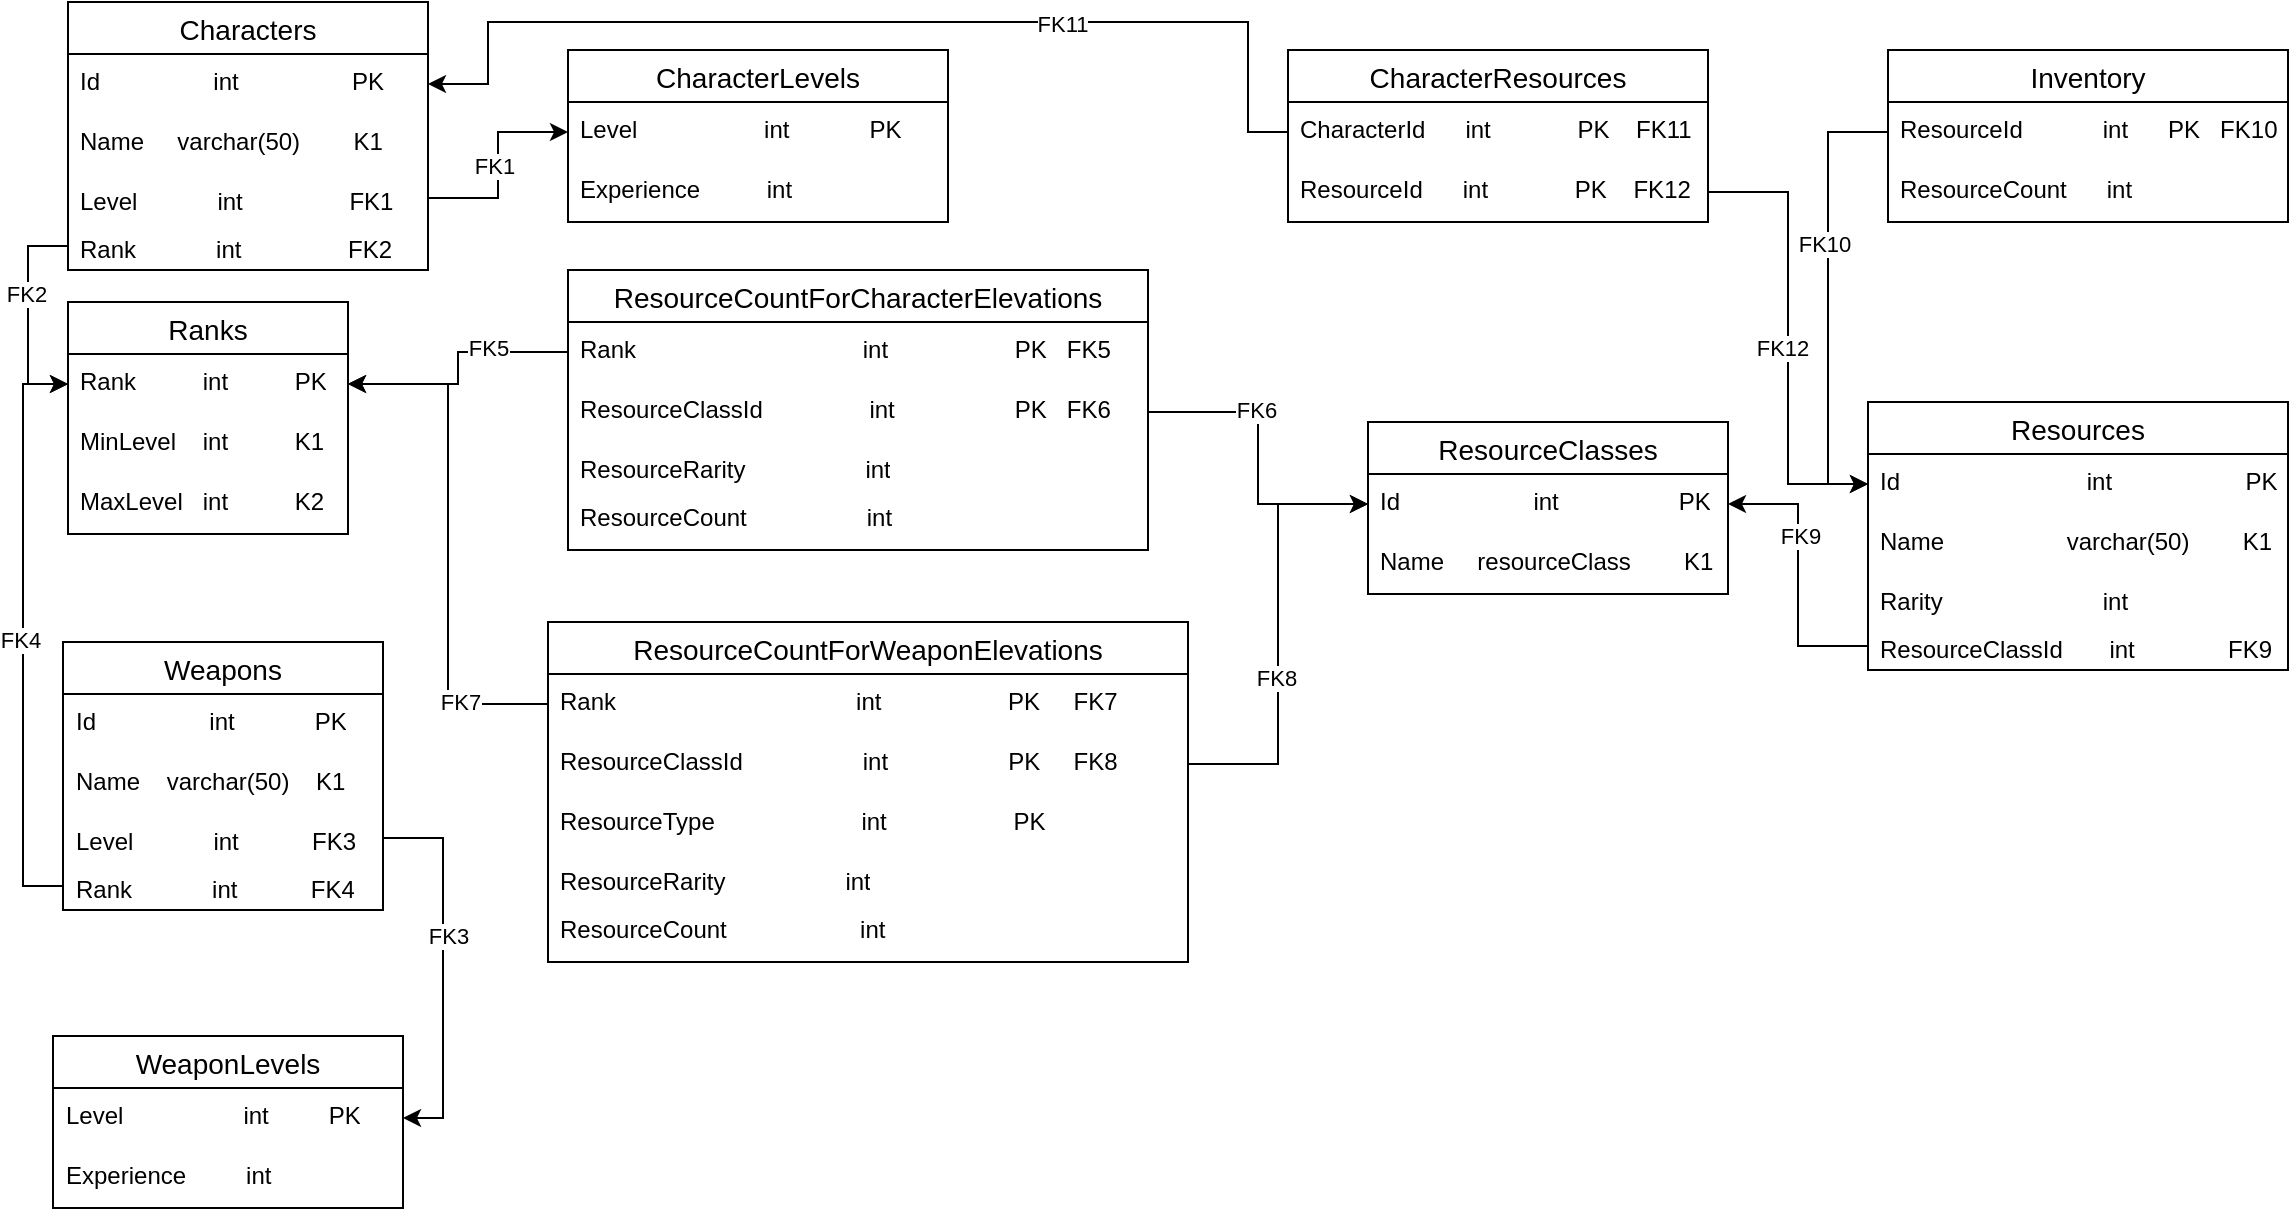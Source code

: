 <mxfile version="22.1.7" type="device">
  <diagram name="Страница — 1" id="WU_-PWg-0vQ7AOEL0WZ2">
    <mxGraphModel dx="1288" dy="566" grid="1" gridSize="10" guides="1" tooltips="1" connect="1" arrows="1" fold="1" page="1" pageScale="1" pageWidth="827" pageHeight="1169" math="0" shadow="0">
      <root>
        <mxCell id="0" />
        <mxCell id="1" parent="0" />
        <mxCell id="EF2mI1Jkb3rUDJ_Epihl-1" value="Characters" style="swimlane;fontStyle=0;childLayout=stackLayout;horizontal=1;startSize=26;horizontalStack=0;resizeParent=1;resizeParentMax=0;resizeLast=0;collapsible=1;marginBottom=0;align=center;fontSize=14;" parent="1" vertex="1">
          <mxGeometry x="70" y="30" width="180" height="134" as="geometry" />
        </mxCell>
        <mxCell id="EF2mI1Jkb3rUDJ_Epihl-2" value="Id&amp;nbsp; &amp;nbsp; &amp;nbsp; &amp;nbsp; &amp;nbsp; &amp;nbsp; &amp;nbsp; &amp;nbsp; &amp;nbsp;int&amp;nbsp; &amp;nbsp; &amp;nbsp; &amp;nbsp; &amp;nbsp; &amp;nbsp; &amp;nbsp; &amp;nbsp; &amp;nbsp;PK" style="text;strokeColor=none;fillColor=none;spacingLeft=4;spacingRight=4;overflow=hidden;rotatable=0;points=[[0,0.5],[1,0.5]];portConstraint=eastwest;fontSize=12;whiteSpace=wrap;html=1;" parent="EF2mI1Jkb3rUDJ_Epihl-1" vertex="1">
          <mxGeometry y="26" width="180" height="30" as="geometry" />
        </mxCell>
        <mxCell id="EF2mI1Jkb3rUDJ_Epihl-3" value="Name&amp;nbsp; &amp;nbsp; &amp;nbsp;varchar(50)&amp;nbsp; &amp;nbsp; &amp;nbsp; &amp;nbsp; K1" style="text;strokeColor=none;fillColor=none;spacingLeft=4;spacingRight=4;overflow=hidden;rotatable=0;points=[[0,0.5],[1,0.5]];portConstraint=eastwest;fontSize=12;whiteSpace=wrap;html=1;" parent="EF2mI1Jkb3rUDJ_Epihl-1" vertex="1">
          <mxGeometry y="56" width="180" height="30" as="geometry" />
        </mxCell>
        <mxCell id="EF2mI1Jkb3rUDJ_Epihl-4" value="Level&amp;nbsp; &amp;nbsp; &amp;nbsp; &amp;nbsp; &amp;nbsp; &amp;nbsp; int&amp;nbsp; &amp;nbsp; &amp;nbsp; &amp;nbsp; &amp;nbsp; &amp;nbsp; &amp;nbsp; &amp;nbsp; FK1" style="text;strokeColor=none;fillColor=none;spacingLeft=4;spacingRight=4;overflow=hidden;rotatable=0;points=[[0,0.5],[1,0.5]];portConstraint=eastwest;fontSize=12;whiteSpace=wrap;html=1;" parent="EF2mI1Jkb3rUDJ_Epihl-1" vertex="1">
          <mxGeometry y="86" width="180" height="24" as="geometry" />
        </mxCell>
        <mxCell id="EF2mI1Jkb3rUDJ_Epihl-5" value="Rank&amp;nbsp; &amp;nbsp; &amp;nbsp; &amp;nbsp; &amp;nbsp; &amp;nbsp; int&amp;nbsp; &amp;nbsp; &amp;nbsp; &amp;nbsp; &amp;nbsp; &amp;nbsp; &amp;nbsp; &amp;nbsp; FK2" style="text;strokeColor=none;fillColor=none;spacingLeft=4;spacingRight=4;overflow=hidden;rotatable=0;points=[[0,0.5],[1,0.5]];portConstraint=eastwest;fontSize=12;whiteSpace=wrap;html=1;" parent="EF2mI1Jkb3rUDJ_Epihl-1" vertex="1">
          <mxGeometry y="110" width="180" height="24" as="geometry" />
        </mxCell>
        <mxCell id="EF2mI1Jkb3rUDJ_Epihl-6" value="Resources" style="swimlane;fontStyle=0;childLayout=stackLayout;horizontal=1;startSize=26;horizontalStack=0;resizeParent=1;resizeParentMax=0;resizeLast=0;collapsible=1;marginBottom=0;align=center;fontSize=14;" parent="1" vertex="1">
          <mxGeometry x="970" y="230" width="210" height="134" as="geometry" />
        </mxCell>
        <mxCell id="EF2mI1Jkb3rUDJ_Epihl-7" value="Id&amp;nbsp; &amp;nbsp; &amp;nbsp; &amp;nbsp; &amp;nbsp; &amp;nbsp; &amp;nbsp; &amp;nbsp; &amp;nbsp;&lt;span style=&quot;white-space: pre;&quot;&gt;&#x9;&lt;/span&gt;&amp;nbsp; &amp;nbsp; &amp;nbsp; &amp;nbsp;int&amp;nbsp; &amp;nbsp; &amp;nbsp; &amp;nbsp; &amp;nbsp; &amp;nbsp; &amp;nbsp; &amp;nbsp; &amp;nbsp; &amp;nbsp; PK" style="text;strokeColor=none;fillColor=none;spacingLeft=4;spacingRight=4;overflow=hidden;rotatable=0;points=[[0,0.5],[1,0.5]];portConstraint=eastwest;fontSize=12;whiteSpace=wrap;html=1;" parent="EF2mI1Jkb3rUDJ_Epihl-6" vertex="1">
          <mxGeometry y="26" width="210" height="30" as="geometry" />
        </mxCell>
        <mxCell id="EF2mI1Jkb3rUDJ_Epihl-8" value="Name&amp;nbsp; &amp;nbsp; &amp;nbsp; &amp;nbsp; &lt;span style=&quot;white-space: pre;&quot;&gt;&#x9;&lt;/span&gt;&amp;nbsp; &amp;nbsp; varchar(50)&amp;nbsp; &amp;nbsp; &amp;nbsp; &amp;nbsp; K1" style="text;strokeColor=none;fillColor=none;spacingLeft=4;spacingRight=4;overflow=hidden;rotatable=0;points=[[0,0.5],[1,0.5]];portConstraint=eastwest;fontSize=12;whiteSpace=wrap;html=1;" parent="EF2mI1Jkb3rUDJ_Epihl-6" vertex="1">
          <mxGeometry y="56" width="210" height="30" as="geometry" />
        </mxCell>
        <mxCell id="EF2mI1Jkb3rUDJ_Epihl-9" value="Rarity&amp;nbsp; &amp;nbsp; &amp;nbsp; &amp;nbsp; &amp;nbsp; &amp;nbsp; &amp;nbsp; &amp;nbsp; &amp;nbsp; &amp;nbsp; &amp;nbsp; &amp;nbsp; int" style="text;strokeColor=none;fillColor=none;spacingLeft=4;spacingRight=4;overflow=hidden;rotatable=0;points=[[0,0.5],[1,0.5]];portConstraint=eastwest;fontSize=12;whiteSpace=wrap;html=1;" parent="EF2mI1Jkb3rUDJ_Epihl-6" vertex="1">
          <mxGeometry y="86" width="210" height="24" as="geometry" />
        </mxCell>
        <mxCell id="EF2mI1Jkb3rUDJ_Epihl-10" value="ResourceClassId&amp;nbsp; &amp;nbsp; &amp;nbsp; &amp;nbsp;int&amp;nbsp; &amp;nbsp; &amp;nbsp; &amp;nbsp; &amp;nbsp; &amp;nbsp; &amp;nbsp; FK9" style="text;strokeColor=none;fillColor=none;spacingLeft=4;spacingRight=4;overflow=hidden;rotatable=0;points=[[0,0.5],[1,0.5]];portConstraint=eastwest;fontSize=12;whiteSpace=wrap;html=1;" parent="EF2mI1Jkb3rUDJ_Epihl-6" vertex="1">
          <mxGeometry y="110" width="210" height="24" as="geometry" />
        </mxCell>
        <mxCell id="EF2mI1Jkb3rUDJ_Epihl-11" value="ResourceClasses" style="swimlane;fontStyle=0;childLayout=stackLayout;horizontal=1;startSize=26;horizontalStack=0;resizeParent=1;resizeParentMax=0;resizeLast=0;collapsible=1;marginBottom=0;align=center;fontSize=14;" parent="1" vertex="1">
          <mxGeometry x="720" y="240" width="180" height="86" as="geometry" />
        </mxCell>
        <mxCell id="EF2mI1Jkb3rUDJ_Epihl-12" value="Id&amp;nbsp; &amp;nbsp; &amp;nbsp; &amp;nbsp; &amp;nbsp; &amp;nbsp; &amp;nbsp; &amp;nbsp; &amp;nbsp; &amp;nbsp; int&amp;nbsp; &amp;nbsp; &amp;nbsp; &amp;nbsp; &amp;nbsp; &amp;nbsp; &amp;nbsp; &amp;nbsp; &amp;nbsp; PK" style="text;strokeColor=none;fillColor=none;spacingLeft=4;spacingRight=4;overflow=hidden;rotatable=0;points=[[0,0.5],[1,0.5]];portConstraint=eastwest;fontSize=12;whiteSpace=wrap;html=1;" parent="EF2mI1Jkb3rUDJ_Epihl-11" vertex="1">
          <mxGeometry y="26" width="180" height="30" as="geometry" />
        </mxCell>
        <mxCell id="EF2mI1Jkb3rUDJ_Epihl-13" value="Name&amp;nbsp; &amp;nbsp; &amp;nbsp;resourceClass&amp;nbsp; &amp;nbsp; &amp;nbsp; &amp;nbsp; K1" style="text;strokeColor=none;fillColor=none;spacingLeft=4;spacingRight=4;overflow=hidden;rotatable=0;points=[[0,0.5],[1,0.5]];portConstraint=eastwest;fontSize=12;whiteSpace=wrap;html=1;" parent="EF2mI1Jkb3rUDJ_Epihl-11" vertex="1">
          <mxGeometry y="56" width="180" height="30" as="geometry" />
        </mxCell>
        <object label="ResourceCountForCharacterElevations" id="EF2mI1Jkb3rUDJ_Epihl-14">
          <mxCell style="swimlane;fontStyle=0;childLayout=stackLayout;horizontal=1;startSize=26;horizontalStack=0;resizeParent=1;resizeParentMax=0;resizeLast=0;collapsible=1;marginBottom=0;align=center;fontSize=14;" parent="1" vertex="1">
            <mxGeometry x="320" y="164" width="290" height="140" as="geometry" />
          </mxCell>
        </object>
        <mxCell id="EF2mI1Jkb3rUDJ_Epihl-15" value="Rank&amp;nbsp; &amp;nbsp; &amp;nbsp; &amp;nbsp; &amp;nbsp; &amp;nbsp; &amp;nbsp; &amp;nbsp; &amp;nbsp; &amp;nbsp; &amp;nbsp; &amp;nbsp; &amp;nbsp; &amp;nbsp; &amp;nbsp; &amp;nbsp; &amp;nbsp; int&amp;nbsp; &amp;nbsp; &amp;nbsp; &amp;nbsp; &amp;nbsp; &amp;nbsp; &amp;nbsp; &amp;nbsp; &amp;nbsp; &amp;nbsp;PK&amp;nbsp; &amp;nbsp;FK5" style="text;strokeColor=none;fillColor=none;spacingLeft=4;spacingRight=4;overflow=hidden;rotatable=0;points=[[0,0.5],[1,0.5]];portConstraint=eastwest;fontSize=12;whiteSpace=wrap;html=1;" parent="EF2mI1Jkb3rUDJ_Epihl-14" vertex="1">
          <mxGeometry y="26" width="290" height="30" as="geometry" />
        </mxCell>
        <mxCell id="EF2mI1Jkb3rUDJ_Epihl-16" value="ResourceClassId&amp;nbsp; &amp;nbsp; &amp;nbsp; &amp;nbsp; &amp;nbsp; &amp;nbsp; &amp;nbsp; &amp;nbsp; int&amp;nbsp; &amp;nbsp; &amp;nbsp; &amp;nbsp; &amp;nbsp; &amp;nbsp; &amp;nbsp; &amp;nbsp; &amp;nbsp; PK&amp;nbsp; &amp;nbsp;FK6" style="text;strokeColor=none;fillColor=none;spacingLeft=4;spacingRight=4;overflow=hidden;rotatable=0;points=[[0,0.5],[1,0.5]];portConstraint=eastwest;fontSize=12;whiteSpace=wrap;html=1;" parent="EF2mI1Jkb3rUDJ_Epihl-14" vertex="1">
          <mxGeometry y="56" width="290" height="30" as="geometry" />
        </mxCell>
        <mxCell id="GUYHTTqjsDFJLd0XxWQY-17" value="ResourceRarity&amp;nbsp; &amp;nbsp; &amp;nbsp; &amp;nbsp; &amp;nbsp; &amp;nbsp; &amp;nbsp; &amp;nbsp; &amp;nbsp; int" style="text;strokeColor=none;fillColor=none;spacingLeft=4;spacingRight=4;overflow=hidden;rotatable=0;points=[[0,0.5],[1,0.5]];portConstraint=eastwest;fontSize=12;whiteSpace=wrap;html=1;" vertex="1" parent="EF2mI1Jkb3rUDJ_Epihl-14">
          <mxGeometry y="86" width="290" height="24" as="geometry" />
        </mxCell>
        <mxCell id="EF2mI1Jkb3rUDJ_Epihl-17" value="ResourceCount&amp;nbsp; &amp;nbsp; &amp;nbsp; &amp;nbsp; &amp;nbsp; &amp;nbsp; &amp;nbsp; &amp;nbsp; &amp;nbsp; int" style="text;strokeColor=none;fillColor=none;spacingLeft=4;spacingRight=4;overflow=hidden;rotatable=0;points=[[0,0.5],[1,0.5]];portConstraint=eastwest;fontSize=12;whiteSpace=wrap;html=1;" parent="EF2mI1Jkb3rUDJ_Epihl-14" vertex="1">
          <mxGeometry y="110" width="290" height="30" as="geometry" />
        </mxCell>
        <mxCell id="EF2mI1Jkb3rUDJ_Epihl-18" value="CharacterLevels" style="swimlane;fontStyle=0;childLayout=stackLayout;horizontal=1;startSize=26;horizontalStack=0;resizeParent=1;resizeParentMax=0;resizeLast=0;collapsible=1;marginBottom=0;align=center;fontSize=14;" parent="1" vertex="1">
          <mxGeometry x="320" y="54" width="190" height="86" as="geometry" />
        </mxCell>
        <mxCell id="EF2mI1Jkb3rUDJ_Epihl-19" value="Level&amp;nbsp; &amp;nbsp; &amp;nbsp; &amp;nbsp; &amp;nbsp; &amp;nbsp; &amp;nbsp; &amp;nbsp; &amp;nbsp; &amp;nbsp;int&amp;nbsp; &amp;nbsp; &amp;nbsp; &amp;nbsp; &amp;nbsp; &amp;nbsp; PK" style="text;strokeColor=none;fillColor=none;spacingLeft=4;spacingRight=4;overflow=hidden;rotatable=0;points=[[0,0.5],[1,0.5]];portConstraint=eastwest;fontSize=12;whiteSpace=wrap;html=1;" parent="EF2mI1Jkb3rUDJ_Epihl-18" vertex="1">
          <mxGeometry y="26" width="190" height="30" as="geometry" />
        </mxCell>
        <mxCell id="EF2mI1Jkb3rUDJ_Epihl-20" value="Experience&amp;nbsp; &amp;nbsp; &amp;nbsp; &amp;nbsp; &amp;nbsp; int&amp;nbsp; &amp;nbsp; &amp;nbsp; &amp;nbsp; &amp;nbsp; &amp;nbsp; &amp;nbsp; &amp;nbsp; &amp;nbsp;&amp;nbsp;" style="text;strokeColor=none;fillColor=none;spacingLeft=4;spacingRight=4;overflow=hidden;rotatable=0;points=[[0,0.5],[1,0.5]];portConstraint=eastwest;fontSize=12;whiteSpace=wrap;html=1;" parent="EF2mI1Jkb3rUDJ_Epihl-18" vertex="1">
          <mxGeometry y="56" width="190" height="30" as="geometry" />
        </mxCell>
        <mxCell id="EF2mI1Jkb3rUDJ_Epihl-21" value="Weapons" style="swimlane;fontStyle=0;childLayout=stackLayout;horizontal=1;startSize=26;horizontalStack=0;resizeParent=1;resizeParentMax=0;resizeLast=0;collapsible=1;marginBottom=0;align=center;fontSize=14;" parent="1" vertex="1">
          <mxGeometry x="67.5" y="350" width="160" height="134" as="geometry" />
        </mxCell>
        <mxCell id="EF2mI1Jkb3rUDJ_Epihl-22" value="Id&amp;nbsp; &amp;nbsp; &amp;nbsp; &amp;nbsp; &amp;nbsp; &amp;nbsp; &amp;nbsp; &amp;nbsp; &amp;nbsp;int&amp;nbsp; &amp;nbsp; &amp;nbsp; &amp;nbsp; &amp;nbsp; &amp;nbsp; PK" style="text;strokeColor=none;fillColor=none;spacingLeft=4;spacingRight=4;overflow=hidden;rotatable=0;points=[[0,0.5],[1,0.5]];portConstraint=eastwest;fontSize=12;whiteSpace=wrap;html=1;" parent="EF2mI1Jkb3rUDJ_Epihl-21" vertex="1">
          <mxGeometry y="26" width="160" height="30" as="geometry" />
        </mxCell>
        <mxCell id="EF2mI1Jkb3rUDJ_Epihl-23" value="Name&amp;nbsp; &amp;nbsp; varchar(50)&amp;nbsp; &amp;nbsp; K1" style="text;strokeColor=none;fillColor=none;spacingLeft=4;spacingRight=4;overflow=hidden;rotatable=0;points=[[0,0.5],[1,0.5]];portConstraint=eastwest;fontSize=12;whiteSpace=wrap;html=1;" parent="EF2mI1Jkb3rUDJ_Epihl-21" vertex="1">
          <mxGeometry y="56" width="160" height="30" as="geometry" />
        </mxCell>
        <mxCell id="EF2mI1Jkb3rUDJ_Epihl-24" value="Level&amp;nbsp; &amp;nbsp; &amp;nbsp; &amp;nbsp; &amp;nbsp; &amp;nbsp; int&amp;nbsp; &amp;nbsp; &amp;nbsp; &amp;nbsp; &amp;nbsp; &amp;nbsp;FK3" style="text;strokeColor=none;fillColor=none;spacingLeft=4;spacingRight=4;overflow=hidden;rotatable=0;points=[[0,0.5],[1,0.5]];portConstraint=eastwest;fontSize=12;whiteSpace=wrap;html=1;" parent="EF2mI1Jkb3rUDJ_Epihl-21" vertex="1">
          <mxGeometry y="86" width="160" height="24" as="geometry" />
        </mxCell>
        <mxCell id="EF2mI1Jkb3rUDJ_Epihl-25" value="Rank&amp;nbsp; &amp;nbsp; &amp;nbsp; &amp;nbsp; &amp;nbsp; &amp;nbsp; int&amp;nbsp; &amp;nbsp; &amp;nbsp; &amp;nbsp; &amp;nbsp; &amp;nbsp;FK4" style="text;strokeColor=none;fillColor=none;spacingLeft=4;spacingRight=4;overflow=hidden;rotatable=0;points=[[0,0.5],[1,0.5]];portConstraint=eastwest;fontSize=12;whiteSpace=wrap;html=1;" parent="EF2mI1Jkb3rUDJ_Epihl-21" vertex="1">
          <mxGeometry y="110" width="160" height="24" as="geometry" />
        </mxCell>
        <mxCell id="EF2mI1Jkb3rUDJ_Epihl-26" value="ResourceCountForWeaponElevations" style="swimlane;fontStyle=0;childLayout=stackLayout;horizontal=1;startSize=26;horizontalStack=0;resizeParent=1;resizeParentMax=0;resizeLast=0;collapsible=1;marginBottom=0;align=center;fontSize=14;" parent="1" vertex="1">
          <mxGeometry x="310" y="340" width="320" height="170" as="geometry" />
        </mxCell>
        <mxCell id="EF2mI1Jkb3rUDJ_Epihl-27" value="Rank&amp;nbsp; &amp;nbsp; &amp;nbsp; &amp;nbsp; &amp;nbsp; &amp;nbsp; &amp;nbsp; &amp;nbsp; &amp;nbsp; &amp;nbsp; &amp;nbsp; &amp;nbsp; &amp;nbsp; &amp;nbsp; &amp;nbsp; &amp;nbsp; &amp;nbsp; &amp;nbsp; int&amp;nbsp; &amp;nbsp; &amp;nbsp; &amp;nbsp; &amp;nbsp; &amp;nbsp; &amp;nbsp; &amp;nbsp; &amp;nbsp; &amp;nbsp;PK&amp;nbsp; &amp;nbsp; &amp;nbsp;FK7" style="text;strokeColor=none;fillColor=none;spacingLeft=4;spacingRight=4;overflow=hidden;rotatable=0;points=[[0,0.5],[1,0.5]];portConstraint=eastwest;fontSize=12;whiteSpace=wrap;html=1;" parent="EF2mI1Jkb3rUDJ_Epihl-26" vertex="1">
          <mxGeometry y="26" width="320" height="30" as="geometry" />
        </mxCell>
        <mxCell id="EF2mI1Jkb3rUDJ_Epihl-28" value="ResourceClassId&amp;nbsp; &amp;nbsp; &amp;nbsp; &amp;nbsp; &amp;nbsp; &amp;nbsp; &amp;nbsp; &amp;nbsp; &amp;nbsp; int&amp;nbsp; &amp;nbsp; &amp;nbsp; &amp;nbsp; &amp;nbsp; &amp;nbsp; &amp;nbsp; &amp;nbsp; &amp;nbsp; PK&amp;nbsp; &amp;nbsp; &amp;nbsp;FK8" style="text;strokeColor=none;fillColor=none;spacingLeft=4;spacingRight=4;overflow=hidden;rotatable=0;points=[[0,0.5],[1,0.5]];portConstraint=eastwest;fontSize=12;whiteSpace=wrap;html=1;" parent="EF2mI1Jkb3rUDJ_Epihl-26" vertex="1">
          <mxGeometry y="56" width="320" height="30" as="geometry" />
        </mxCell>
        <mxCell id="EF2mI1Jkb3rUDJ_Epihl-29" value="ResourceType&amp;nbsp; &amp;nbsp; &amp;nbsp; &amp;nbsp; &amp;nbsp; &amp;nbsp; &amp;nbsp; &amp;nbsp; &amp;nbsp; &amp;nbsp; &amp;nbsp; int&amp;nbsp; &amp;nbsp; &amp;nbsp; &amp;nbsp; &amp;nbsp; &amp;nbsp; &amp;nbsp; &amp;nbsp; &amp;nbsp; &amp;nbsp;PK" style="text;strokeColor=none;fillColor=none;spacingLeft=4;spacingRight=4;overflow=hidden;rotatable=0;points=[[0,0.5],[1,0.5]];portConstraint=eastwest;fontSize=12;whiteSpace=wrap;html=1;" parent="EF2mI1Jkb3rUDJ_Epihl-26" vertex="1">
          <mxGeometry y="86" width="320" height="30" as="geometry" />
        </mxCell>
        <mxCell id="GUYHTTqjsDFJLd0XxWQY-16" value="ResourceRarity&amp;nbsp; &amp;nbsp; &amp;nbsp; &amp;nbsp; &amp;nbsp; &amp;nbsp; &amp;nbsp; &amp;nbsp; &amp;nbsp; int" style="text;strokeColor=none;fillColor=none;spacingLeft=4;spacingRight=4;overflow=hidden;rotatable=0;points=[[0,0.5],[1,0.5]];portConstraint=eastwest;fontSize=12;whiteSpace=wrap;html=1;" vertex="1" parent="EF2mI1Jkb3rUDJ_Epihl-26">
          <mxGeometry y="116" width="320" height="24" as="geometry" />
        </mxCell>
        <mxCell id="EF2mI1Jkb3rUDJ_Epihl-30" value="ResourceCount&amp;nbsp; &amp;nbsp; &amp;nbsp; &amp;nbsp; &amp;nbsp; &amp;nbsp; &amp;nbsp; &amp;nbsp; &amp;nbsp; &amp;nbsp; int" style="text;strokeColor=none;fillColor=none;spacingLeft=4;spacingRight=4;overflow=hidden;rotatable=0;points=[[0,0.5],[1,0.5]];portConstraint=eastwest;fontSize=12;whiteSpace=wrap;html=1;" parent="EF2mI1Jkb3rUDJ_Epihl-26" vertex="1">
          <mxGeometry y="140" width="320" height="30" as="geometry" />
        </mxCell>
        <mxCell id="EF2mI1Jkb3rUDJ_Epihl-31" value="WeaponLevels" style="swimlane;fontStyle=0;childLayout=stackLayout;horizontal=1;startSize=26;horizontalStack=0;resizeParent=1;resizeParentMax=0;resizeLast=0;collapsible=1;marginBottom=0;align=center;fontSize=14;" parent="1" vertex="1">
          <mxGeometry x="62.5" y="547" width="175" height="86" as="geometry" />
        </mxCell>
        <mxCell id="EF2mI1Jkb3rUDJ_Epihl-32" value="Level&amp;nbsp; &amp;nbsp; &amp;nbsp; &amp;nbsp; &amp;nbsp; &amp;nbsp; &amp;nbsp; &amp;nbsp; &amp;nbsp; int&amp;nbsp; &amp;nbsp; &amp;nbsp; &amp;nbsp; &amp;nbsp;PK" style="text;strokeColor=none;fillColor=none;spacingLeft=4;spacingRight=4;overflow=hidden;rotatable=0;points=[[0,0.5],[1,0.5]];portConstraint=eastwest;fontSize=12;whiteSpace=wrap;html=1;" parent="EF2mI1Jkb3rUDJ_Epihl-31" vertex="1">
          <mxGeometry y="26" width="175" height="30" as="geometry" />
        </mxCell>
        <mxCell id="EF2mI1Jkb3rUDJ_Epihl-33" value="Experience&amp;nbsp; &amp;nbsp; &amp;nbsp; &amp;nbsp; &amp;nbsp;int" style="text;strokeColor=none;fillColor=none;spacingLeft=4;spacingRight=4;overflow=hidden;rotatable=0;points=[[0,0.5],[1,0.5]];portConstraint=eastwest;fontSize=12;whiteSpace=wrap;html=1;" parent="EF2mI1Jkb3rUDJ_Epihl-31" vertex="1">
          <mxGeometry y="56" width="175" height="30" as="geometry" />
        </mxCell>
        <mxCell id="EF2mI1Jkb3rUDJ_Epihl-34" value="Inventory" style="swimlane;fontStyle=0;childLayout=stackLayout;horizontal=1;startSize=26;horizontalStack=0;resizeParent=1;resizeParentMax=0;resizeLast=0;collapsible=1;marginBottom=0;align=center;fontSize=14;" parent="1" vertex="1">
          <mxGeometry x="980" y="54" width="200" height="86" as="geometry" />
        </mxCell>
        <mxCell id="EF2mI1Jkb3rUDJ_Epihl-35" value="ResourceId&amp;nbsp; &amp;nbsp; &amp;nbsp; &amp;nbsp; &amp;nbsp; &amp;nbsp; int&amp;nbsp; &amp;nbsp; &amp;nbsp; PK&amp;nbsp; &amp;nbsp;FK10" style="text;strokeColor=none;fillColor=none;spacingLeft=4;spacingRight=4;overflow=hidden;rotatable=0;points=[[0,0.5],[1,0.5]];portConstraint=eastwest;fontSize=12;whiteSpace=wrap;html=1;" parent="EF2mI1Jkb3rUDJ_Epihl-34" vertex="1">
          <mxGeometry y="26" width="200" height="30" as="geometry" />
        </mxCell>
        <mxCell id="EF2mI1Jkb3rUDJ_Epihl-36" value="ResourceCount&amp;nbsp; &amp;nbsp; &amp;nbsp; int" style="text;strokeColor=none;fillColor=none;spacingLeft=4;spacingRight=4;overflow=hidden;rotatable=0;points=[[0,0.5],[1,0.5]];portConstraint=eastwest;fontSize=12;whiteSpace=wrap;html=1;" parent="EF2mI1Jkb3rUDJ_Epihl-34" vertex="1">
          <mxGeometry y="56" width="200" height="30" as="geometry" />
        </mxCell>
        <mxCell id="EF2mI1Jkb3rUDJ_Epihl-47" value="Ranks" style="swimlane;fontStyle=0;childLayout=stackLayout;horizontal=1;startSize=26;horizontalStack=0;resizeParent=1;resizeParentMax=0;resizeLast=0;collapsible=1;marginBottom=0;align=center;fontSize=14;" parent="1" vertex="1">
          <mxGeometry x="70" y="180" width="140" height="116" as="geometry" />
        </mxCell>
        <mxCell id="EF2mI1Jkb3rUDJ_Epihl-48" value="Rank&amp;nbsp; &amp;nbsp; &amp;nbsp; &amp;nbsp; &amp;nbsp; int&amp;nbsp; &amp;nbsp; &amp;nbsp; &amp;nbsp; &amp;nbsp; PK" style="text;strokeColor=none;fillColor=none;spacingLeft=4;spacingRight=4;overflow=hidden;rotatable=0;points=[[0,0.5],[1,0.5]];portConstraint=eastwest;fontSize=12;whiteSpace=wrap;html=1;" parent="EF2mI1Jkb3rUDJ_Epihl-47" vertex="1">
          <mxGeometry y="26" width="140" height="30" as="geometry" />
        </mxCell>
        <mxCell id="EMzGwfkOC8ML3HAJngc--5" value="MinLevel&amp;nbsp; &amp;nbsp; int&amp;nbsp; &amp;nbsp; &amp;nbsp; &amp;nbsp; &amp;nbsp; K1" style="text;strokeColor=none;fillColor=none;spacingLeft=4;spacingRight=4;overflow=hidden;rotatable=0;points=[[0,0.5],[1,0.5]];portConstraint=eastwest;fontSize=12;whiteSpace=wrap;html=1;" parent="EF2mI1Jkb3rUDJ_Epihl-47" vertex="1">
          <mxGeometry y="56" width="140" height="30" as="geometry" />
        </mxCell>
        <mxCell id="EMzGwfkOC8ML3HAJngc--6" value="MaxLevel&amp;nbsp; &amp;nbsp;int&amp;nbsp; &amp;nbsp; &amp;nbsp; &amp;nbsp; &amp;nbsp; K2" style="text;strokeColor=none;fillColor=none;spacingLeft=4;spacingRight=4;overflow=hidden;rotatable=0;points=[[0,0.5],[1,0.5]];portConstraint=eastwest;fontSize=12;whiteSpace=wrap;html=1;" parent="EF2mI1Jkb3rUDJ_Epihl-47" vertex="1">
          <mxGeometry y="86" width="140" height="30" as="geometry" />
        </mxCell>
        <mxCell id="EF2mI1Jkb3rUDJ_Epihl-51" value="" style="edgeStyle=orthogonalEdgeStyle;rounded=0;orthogonalLoop=1;jettySize=auto;html=1;" parent="1" source="EF2mI1Jkb3rUDJ_Epihl-4" target="EF2mI1Jkb3rUDJ_Epihl-19" edge="1">
          <mxGeometry relative="1" as="geometry" />
        </mxCell>
        <mxCell id="EF2mI1Jkb3rUDJ_Epihl-52" value="FK1" style="edgeLabel;html=1;align=center;verticalAlign=middle;resizable=0;points=[];" parent="EF2mI1Jkb3rUDJ_Epihl-51" vertex="1" connectable="0">
          <mxGeometry x="0.002" y="2" relative="1" as="geometry">
            <mxPoint as="offset" />
          </mxGeometry>
        </mxCell>
        <mxCell id="EF2mI1Jkb3rUDJ_Epihl-59" style="edgeStyle=orthogonalEdgeStyle;rounded=0;orthogonalLoop=1;jettySize=auto;html=1;exitX=0;exitY=0.5;exitDx=0;exitDy=0;entryX=0;entryY=0.5;entryDx=0;entryDy=0;" parent="1" source="EF2mI1Jkb3rUDJ_Epihl-5" target="EF2mI1Jkb3rUDJ_Epihl-48" edge="1">
          <mxGeometry relative="1" as="geometry">
            <Array as="points">
              <mxPoint x="50" y="152" />
              <mxPoint x="50" y="221" />
            </Array>
          </mxGeometry>
        </mxCell>
        <mxCell id="EF2mI1Jkb3rUDJ_Epihl-61" value="FK2" style="edgeLabel;html=1;align=center;verticalAlign=middle;resizable=0;points=[];" parent="EF2mI1Jkb3rUDJ_Epihl-59" vertex="1" connectable="0">
          <mxGeometry x="-0.189" y="-1" relative="1" as="geometry">
            <mxPoint as="offset" />
          </mxGeometry>
        </mxCell>
        <mxCell id="EF2mI1Jkb3rUDJ_Epihl-60" style="edgeStyle=orthogonalEdgeStyle;rounded=0;orthogonalLoop=1;jettySize=auto;html=1;exitX=0;exitY=0.5;exitDx=0;exitDy=0;entryX=0;entryY=0.5;entryDx=0;entryDy=0;" parent="1" source="EF2mI1Jkb3rUDJ_Epihl-25" target="EF2mI1Jkb3rUDJ_Epihl-48" edge="1">
          <mxGeometry relative="1" as="geometry" />
        </mxCell>
        <mxCell id="EF2mI1Jkb3rUDJ_Epihl-64" value="FK4" style="edgeLabel;html=1;align=center;verticalAlign=middle;resizable=0;points=[];" parent="EF2mI1Jkb3rUDJ_Epihl-60" vertex="1" connectable="0">
          <mxGeometry x="-0.025" y="2" relative="1" as="geometry">
            <mxPoint as="offset" />
          </mxGeometry>
        </mxCell>
        <mxCell id="EF2mI1Jkb3rUDJ_Epihl-62" style="edgeStyle=orthogonalEdgeStyle;rounded=0;orthogonalLoop=1;jettySize=auto;html=1;exitX=1;exitY=0.5;exitDx=0;exitDy=0;entryX=1;entryY=0.5;entryDx=0;entryDy=0;" parent="1" source="EF2mI1Jkb3rUDJ_Epihl-24" target="EF2mI1Jkb3rUDJ_Epihl-32" edge="1">
          <mxGeometry relative="1" as="geometry" />
        </mxCell>
        <mxCell id="EF2mI1Jkb3rUDJ_Epihl-63" value="FK3" style="edgeLabel;html=1;align=center;verticalAlign=middle;resizable=0;points=[];" parent="EF2mI1Jkb3rUDJ_Epihl-62" vertex="1" connectable="0">
          <mxGeometry x="-0.175" y="2" relative="1" as="geometry">
            <mxPoint as="offset" />
          </mxGeometry>
        </mxCell>
        <mxCell id="EF2mI1Jkb3rUDJ_Epihl-68" style="edgeStyle=orthogonalEdgeStyle;rounded=0;orthogonalLoop=1;jettySize=auto;html=1;exitX=1;exitY=0.5;exitDx=0;exitDy=0;entryX=0;entryY=0.5;entryDx=0;entryDy=0;" parent="1" source="EF2mI1Jkb3rUDJ_Epihl-16" target="EF2mI1Jkb3rUDJ_Epihl-12" edge="1">
          <mxGeometry relative="1" as="geometry" />
        </mxCell>
        <mxCell id="EF2mI1Jkb3rUDJ_Epihl-71" value="FK6" style="edgeLabel;html=1;align=center;verticalAlign=middle;resizable=0;points=[];" parent="EF2mI1Jkb3rUDJ_Epihl-68" vertex="1" connectable="0">
          <mxGeometry x="-0.317" y="1" relative="1" as="geometry">
            <mxPoint as="offset" />
          </mxGeometry>
        </mxCell>
        <mxCell id="EF2mI1Jkb3rUDJ_Epihl-70" style="edgeStyle=orthogonalEdgeStyle;rounded=0;orthogonalLoop=1;jettySize=auto;html=1;exitX=1;exitY=0.5;exitDx=0;exitDy=0;entryX=0;entryY=0.5;entryDx=0;entryDy=0;" parent="1" source="EF2mI1Jkb3rUDJ_Epihl-28" target="EF2mI1Jkb3rUDJ_Epihl-12" edge="1">
          <mxGeometry relative="1" as="geometry" />
        </mxCell>
        <mxCell id="EF2mI1Jkb3rUDJ_Epihl-72" value="FK8" style="edgeLabel;html=1;align=center;verticalAlign=middle;resizable=0;points=[];" parent="EF2mI1Jkb3rUDJ_Epihl-70" vertex="1" connectable="0">
          <mxGeometry x="-0.202" y="1" relative="1" as="geometry">
            <mxPoint as="offset" />
          </mxGeometry>
        </mxCell>
        <mxCell id="EF2mI1Jkb3rUDJ_Epihl-73" style="edgeStyle=orthogonalEdgeStyle;rounded=0;orthogonalLoop=1;jettySize=auto;html=1;exitX=0;exitY=0.5;exitDx=0;exitDy=0;entryX=1;entryY=0.5;entryDx=0;entryDy=0;" parent="1" source="EF2mI1Jkb3rUDJ_Epihl-10" target="EF2mI1Jkb3rUDJ_Epihl-12" edge="1">
          <mxGeometry relative="1" as="geometry" />
        </mxCell>
        <mxCell id="EF2mI1Jkb3rUDJ_Epihl-74" value="FK9" style="edgeLabel;html=1;align=center;verticalAlign=middle;resizable=0;points=[];" parent="EF2mI1Jkb3rUDJ_Epihl-73" vertex="1" connectable="0">
          <mxGeometry x="0.285" y="-1" relative="1" as="geometry">
            <mxPoint as="offset" />
          </mxGeometry>
        </mxCell>
        <mxCell id="EF2mI1Jkb3rUDJ_Epihl-75" style="edgeStyle=orthogonalEdgeStyle;rounded=0;orthogonalLoop=1;jettySize=auto;html=1;exitX=0;exitY=0.5;exitDx=0;exitDy=0;entryX=0;entryY=0.5;entryDx=0;entryDy=0;" parent="1" source="EF2mI1Jkb3rUDJ_Epihl-35" target="EF2mI1Jkb3rUDJ_Epihl-7" edge="1">
          <mxGeometry relative="1" as="geometry" />
        </mxCell>
        <mxCell id="EF2mI1Jkb3rUDJ_Epihl-76" value="FK10" style="edgeLabel;html=1;align=center;verticalAlign=middle;resizable=0;points=[];" parent="EF2mI1Jkb3rUDJ_Epihl-75" vertex="1" connectable="0">
          <mxGeometry x="-0.239" y="-2" relative="1" as="geometry">
            <mxPoint as="offset" />
          </mxGeometry>
        </mxCell>
        <mxCell id="EMzGwfkOC8ML3HAJngc--7" value="" style="edgeStyle=orthogonalEdgeStyle;rounded=0;orthogonalLoop=1;jettySize=auto;html=1;entryX=1;entryY=0.5;entryDx=0;entryDy=0;" parent="1" source="EF2mI1Jkb3rUDJ_Epihl-15" target="EF2mI1Jkb3rUDJ_Epihl-48" edge="1">
          <mxGeometry relative="1" as="geometry" />
        </mxCell>
        <mxCell id="EMzGwfkOC8ML3HAJngc--9" value="FK5" style="edgeLabel;html=1;align=center;verticalAlign=middle;resizable=0;points=[];" parent="EMzGwfkOC8ML3HAJngc--7" vertex="1" connectable="0">
          <mxGeometry x="-0.361" y="-2" relative="1" as="geometry">
            <mxPoint as="offset" />
          </mxGeometry>
        </mxCell>
        <mxCell id="EMzGwfkOC8ML3HAJngc--8" style="edgeStyle=orthogonalEdgeStyle;rounded=0;orthogonalLoop=1;jettySize=auto;html=1;exitX=0;exitY=0.5;exitDx=0;exitDy=0;entryX=1;entryY=0.5;entryDx=0;entryDy=0;" parent="1" source="EF2mI1Jkb3rUDJ_Epihl-27" target="EF2mI1Jkb3rUDJ_Epihl-48" edge="1">
          <mxGeometry relative="1" as="geometry" />
        </mxCell>
        <mxCell id="EMzGwfkOC8ML3HAJngc--10" value="FK7" style="edgeLabel;html=1;align=center;verticalAlign=middle;resizable=0;points=[];" parent="EMzGwfkOC8ML3HAJngc--8" vertex="1" connectable="0">
          <mxGeometry x="-0.66" y="-1" relative="1" as="geometry">
            <mxPoint as="offset" />
          </mxGeometry>
        </mxCell>
        <mxCell id="GUYHTTqjsDFJLd0XxWQY-1" value="CharacterResources" style="swimlane;fontStyle=0;childLayout=stackLayout;horizontal=1;startSize=26;horizontalStack=0;resizeParent=1;resizeParentMax=0;resizeLast=0;collapsible=1;marginBottom=0;align=center;fontSize=14;" vertex="1" parent="1">
          <mxGeometry x="680" y="54" width="210" height="86" as="geometry" />
        </mxCell>
        <mxCell id="GUYHTTqjsDFJLd0XxWQY-2" value="CharacterId&amp;nbsp; &amp;nbsp; &amp;nbsp; int&amp;nbsp; &amp;nbsp; &amp;nbsp; &amp;nbsp; &amp;nbsp; &amp;nbsp; &amp;nbsp;PK&amp;nbsp; &amp;nbsp; FK11" style="text;strokeColor=none;fillColor=none;spacingLeft=4;spacingRight=4;overflow=hidden;rotatable=0;points=[[0,0.5],[1,0.5]];portConstraint=eastwest;fontSize=12;whiteSpace=wrap;html=1;" vertex="1" parent="GUYHTTqjsDFJLd0XxWQY-1">
          <mxGeometry y="26" width="210" height="30" as="geometry" />
        </mxCell>
        <mxCell id="GUYHTTqjsDFJLd0XxWQY-3" value="ResourceId&amp;nbsp; &amp;nbsp; &amp;nbsp; int&amp;nbsp; &amp;nbsp; &amp;nbsp; &amp;nbsp; &amp;nbsp; &amp;nbsp; &amp;nbsp;PK&amp;nbsp; &amp;nbsp; FK12" style="text;strokeColor=none;fillColor=none;spacingLeft=4;spacingRight=4;overflow=hidden;rotatable=0;points=[[0,0.5],[1,0.5]];portConstraint=eastwest;fontSize=12;whiteSpace=wrap;html=1;" vertex="1" parent="GUYHTTqjsDFJLd0XxWQY-1">
          <mxGeometry y="56" width="210" height="30" as="geometry" />
        </mxCell>
        <mxCell id="GUYHTTqjsDFJLd0XxWQY-4" value="" style="endArrow=classic;html=1;rounded=0;exitX=0;exitY=0.5;exitDx=0;exitDy=0;entryX=1;entryY=0.5;entryDx=0;entryDy=0;edgeStyle=orthogonalEdgeStyle;" edge="1" parent="1" source="GUYHTTqjsDFJLd0XxWQY-2" target="EF2mI1Jkb3rUDJ_Epihl-2">
          <mxGeometry width="50" height="50" relative="1" as="geometry">
            <mxPoint x="630" y="320" as="sourcePoint" />
            <mxPoint x="680" y="270" as="targetPoint" />
            <Array as="points">
              <mxPoint x="660" y="95" />
              <mxPoint x="660" y="40" />
              <mxPoint x="280" y="40" />
              <mxPoint x="280" y="71" />
            </Array>
          </mxGeometry>
        </mxCell>
        <mxCell id="GUYHTTqjsDFJLd0XxWQY-5" value="FK11" style="edgeLabel;html=1;align=center;verticalAlign=middle;resizable=0;points=[];" vertex="1" connectable="0" parent="GUYHTTqjsDFJLd0XxWQY-4">
          <mxGeometry x="-0.348" y="1" relative="1" as="geometry">
            <mxPoint as="offset" />
          </mxGeometry>
        </mxCell>
        <mxCell id="GUYHTTqjsDFJLd0XxWQY-6" value="" style="endArrow=classic;html=1;rounded=0;exitX=1;exitY=0.5;exitDx=0;exitDy=0;entryX=0;entryY=0.5;entryDx=0;entryDy=0;edgeStyle=orthogonalEdgeStyle;" edge="1" parent="1" source="GUYHTTqjsDFJLd0XxWQY-3" target="EF2mI1Jkb3rUDJ_Epihl-7">
          <mxGeometry width="50" height="50" relative="1" as="geometry">
            <mxPoint x="630" y="220" as="sourcePoint" />
            <mxPoint x="680" y="170" as="targetPoint" />
            <Array as="points">
              <mxPoint x="930" y="125" />
              <mxPoint x="930" y="271" />
            </Array>
          </mxGeometry>
        </mxCell>
        <mxCell id="GUYHTTqjsDFJLd0XxWQY-7" value="FK12" style="edgeLabel;html=1;align=center;verticalAlign=middle;resizable=0;points=[];" vertex="1" connectable="0" parent="GUYHTTqjsDFJLd0XxWQY-6">
          <mxGeometry x="0.043" y="-3" relative="1" as="geometry">
            <mxPoint as="offset" />
          </mxGeometry>
        </mxCell>
      </root>
    </mxGraphModel>
  </diagram>
</mxfile>
